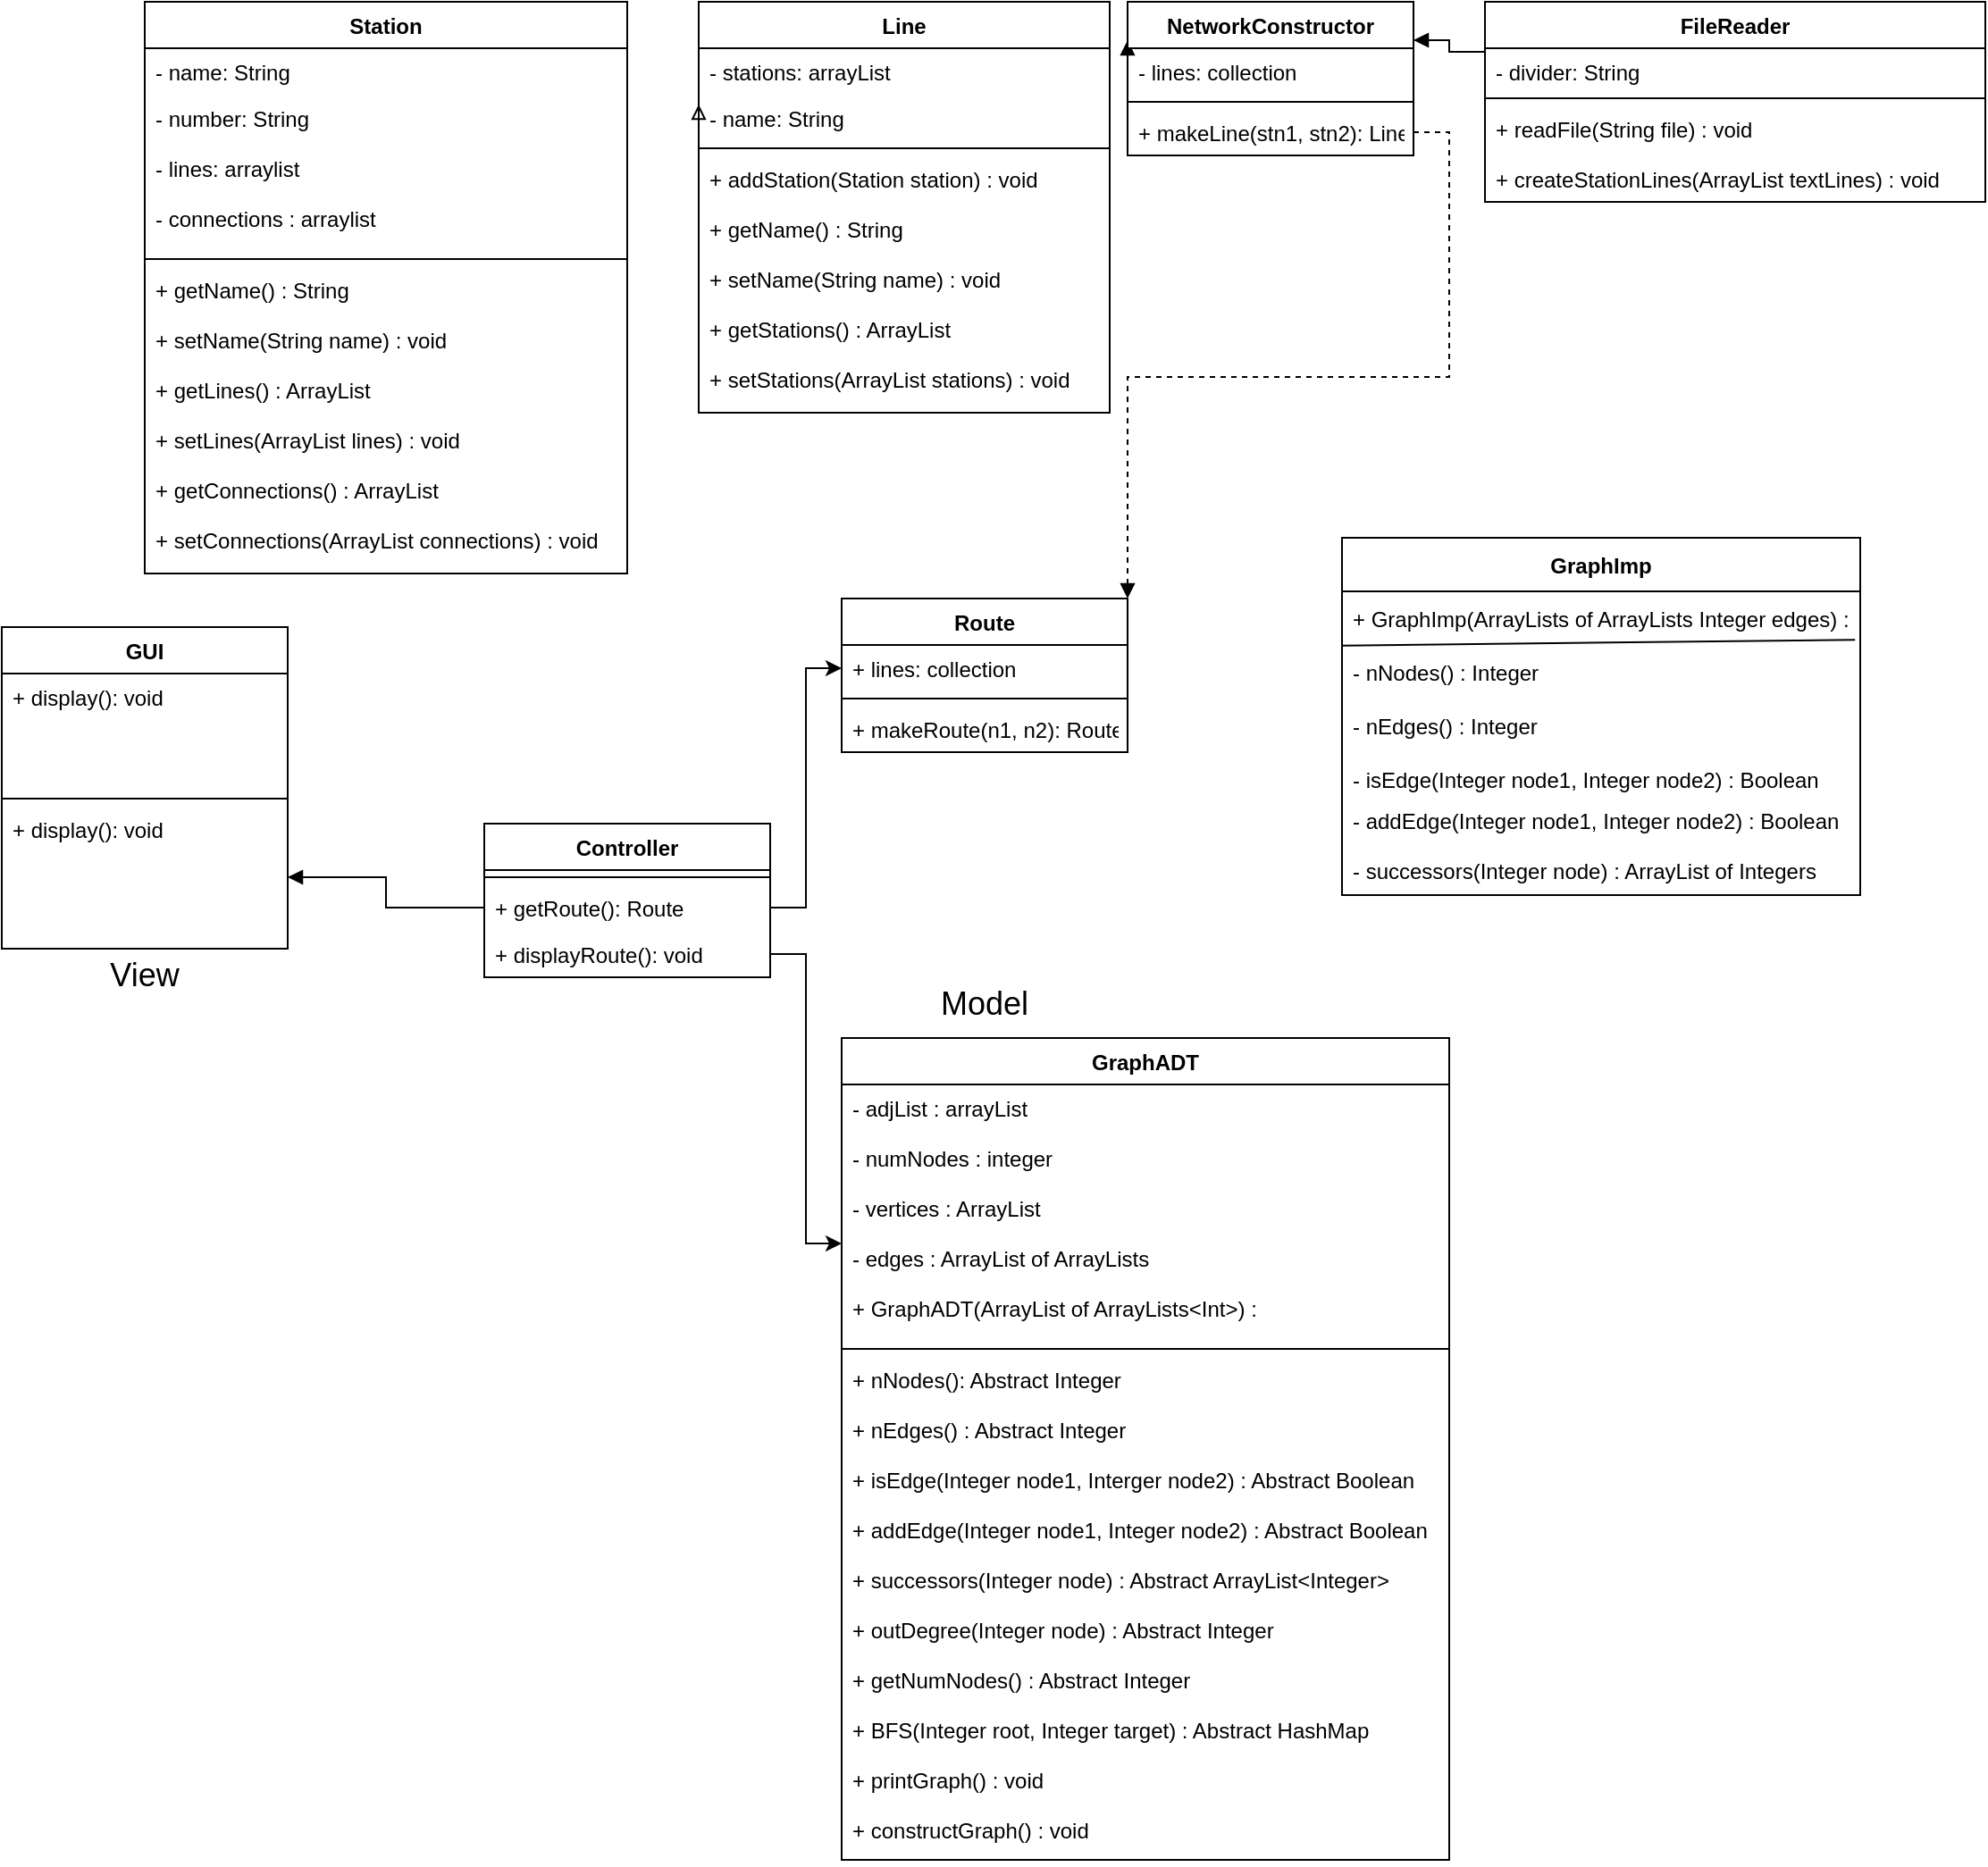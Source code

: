 <mxfile version="17.4.0" type="device"><diagram id="C5RBs43oDa-KdzZeNtuy" name="Page-1"><mxGraphModel dx="1500" dy="886" grid="1" gridSize="10" guides="1" tooltips="1" connect="1" arrows="1" fold="1" page="1" pageScale="1" pageWidth="1169" pageHeight="827" math="0" shadow="0"><root><mxCell id="WIyWlLk6GJQsqaUBKTNV-0"/><mxCell id="WIyWlLk6GJQsqaUBKTNV-1" parent="WIyWlLk6GJQsqaUBKTNV-0"/><mxCell id="d4bA_3LdtxZwn2nJjYxy-1" value="&lt;font style=&quot;font-size: 18px&quot;&gt;Model&lt;/font&gt;" style="text;html=1;strokeColor=none;fillColor=none;align=center;verticalAlign=middle;whiteSpace=wrap;rounded=0;" parent="WIyWlLk6GJQsqaUBKTNV-1" vertex="1"><mxGeometry x="545" y="626" width="90" height="30" as="geometry"/></mxCell><mxCell id="d4bA_3LdtxZwn2nJjYxy-5" value="View" style="text;html=1;strokeColor=none;fillColor=none;align=center;verticalAlign=middle;whiteSpace=wrap;rounded=0;fontSize=18;" parent="WIyWlLk6GJQsqaUBKTNV-1" vertex="1"><mxGeometry x="90" y="610" width="60" height="30" as="geometry"/></mxCell><mxCell id="UGkL1hKPr2OhzsShZ1yK-84" style="edgeStyle=orthogonalEdgeStyle;rounded=0;orthogonalLoop=1;jettySize=auto;html=1;exitX=1;exitY=0.25;exitDx=0;exitDy=0;entryX=0;entryY=0.25;entryDx=0;entryDy=0;endArrow=block;endFill=0;strokeColor=#000000;" parent="WIyWlLk6GJQsqaUBKTNV-1" target="UGkL1hKPr2OhzsShZ1yK-24" edge="1"><mxGeometry relative="1" as="geometry"><mxPoint x="430" y="157.5" as="sourcePoint"/></mxGeometry></mxCell><mxCell id="UGkL1hKPr2OhzsShZ1yK-12" value="Station" style="swimlane;fontStyle=1;align=center;verticalAlign=top;childLayout=stackLayout;horizontal=1;startSize=26;horizontalStack=0;resizeParent=1;resizeParentMax=0;resizeLast=0;collapsible=1;marginBottom=0;" parent="WIyWlLk6GJQsqaUBKTNV-1" vertex="1"><mxGeometry x="120" y="80" width="270" height="320" as="geometry"/></mxCell><mxCell id="UGkL1hKPr2OhzsShZ1yK-80" value="- name: String" style="text;strokeColor=none;fillColor=none;align=left;verticalAlign=top;spacingLeft=4;spacingRight=4;overflow=hidden;rotatable=0;points=[[0,0.5],[1,0.5]];portConstraint=eastwest;" parent="UGkL1hKPr2OhzsShZ1yK-12" vertex="1"><mxGeometry y="26" width="270" height="26" as="geometry"/></mxCell><mxCell id="UGkL1hKPr2OhzsShZ1yK-13" value="- number: String&#xA;&#xA;- lines: arraylist&#xA;&#xA;- connections : arraylist&#xA;" style="text;strokeColor=none;fillColor=none;align=left;verticalAlign=top;spacingLeft=4;spacingRight=4;overflow=hidden;rotatable=0;points=[[0,0.5],[1,0.5]];portConstraint=eastwest;" parent="UGkL1hKPr2OhzsShZ1yK-12" vertex="1"><mxGeometry y="52" width="270" height="88" as="geometry"/></mxCell><mxCell id="UGkL1hKPr2OhzsShZ1yK-14" value="" style="line;strokeWidth=1;fillColor=none;align=left;verticalAlign=middle;spacingTop=-1;spacingLeft=3;spacingRight=3;rotatable=0;labelPosition=right;points=[];portConstraint=eastwest;" parent="UGkL1hKPr2OhzsShZ1yK-12" vertex="1"><mxGeometry y="140" width="270" height="8" as="geometry"/></mxCell><mxCell id="7dVjgojM8TP8Tgaz7QeK-10" value="+ getName() : String&#xA;&#xA;+ setName(String name) : void&#xA;&#xA;+ getLines() : ArrayList &#xA;&#xA;+ setLines(ArrayList lines) : void&#xA;&#xA;+ getConnections() : ArrayList&#xA;&#xA;+ setConnections(ArrayList connections) : void&#xA;" style="text;strokeColor=none;fillColor=none;align=left;verticalAlign=top;spacingLeft=4;spacingRight=4;overflow=hidden;rotatable=0;points=[[0,0.5],[1,0.5]];portConstraint=eastwest;" parent="UGkL1hKPr2OhzsShZ1yK-12" vertex="1"><mxGeometry y="148" width="270" height="172" as="geometry"/></mxCell><mxCell id="UGkL1hKPr2OhzsShZ1yK-86" style="edgeStyle=orthogonalEdgeStyle;rounded=0;orthogonalLoop=1;jettySize=auto;html=1;exitX=0;exitY=0.25;exitDx=0;exitDy=0;entryX=1;entryY=0.25;entryDx=0;entryDy=0;endArrow=block;endFill=1;strokeColor=#000000;" parent="WIyWlLk6GJQsqaUBKTNV-1" source="UGkL1hKPr2OhzsShZ1yK-20" target="UGkL1hKPr2OhzsShZ1yK-69" edge="1"><mxGeometry relative="1" as="geometry"/></mxCell><mxCell id="UGkL1hKPr2OhzsShZ1yK-20" value="FileReader" style="swimlane;fontStyle=1;align=center;verticalAlign=top;childLayout=stackLayout;horizontal=1;startSize=26;horizontalStack=0;resizeParent=1;resizeParentMax=0;resizeLast=0;collapsible=1;marginBottom=0;" parent="WIyWlLk6GJQsqaUBKTNV-1" vertex="1"><mxGeometry x="870" y="80" width="280" height="112" as="geometry"/></mxCell><mxCell id="UGkL1hKPr2OhzsShZ1yK-50" value="- divider: String&#xA;&#xA;" style="text;strokeColor=none;fillColor=none;align=left;verticalAlign=top;spacingLeft=4;spacingRight=4;overflow=hidden;rotatable=0;points=[[0,0.5],[1,0.5]];portConstraint=eastwest;" parent="UGkL1hKPr2OhzsShZ1yK-20" vertex="1"><mxGeometry y="26" width="280" height="24" as="geometry"/></mxCell><mxCell id="UGkL1hKPr2OhzsShZ1yK-22" value="" style="line;strokeWidth=1;fillColor=none;align=left;verticalAlign=middle;spacingTop=-1;spacingLeft=3;spacingRight=3;rotatable=0;labelPosition=right;points=[];portConstraint=eastwest;" parent="UGkL1hKPr2OhzsShZ1yK-20" vertex="1"><mxGeometry y="50" width="280" height="8" as="geometry"/></mxCell><mxCell id="7dVjgojM8TP8Tgaz7QeK-14" value="+ readFile(String file) : void&#xA;&#xA;+ createStationLines(ArrayList textLines) : void &#xA;" style="text;strokeColor=none;fillColor=none;align=left;verticalAlign=top;spacingLeft=4;spacingRight=4;overflow=hidden;rotatable=0;points=[[0,0.5],[1,0.5]];portConstraint=eastwest;" parent="UGkL1hKPr2OhzsShZ1yK-20" vertex="1"><mxGeometry y="58" width="280" height="54" as="geometry"/></mxCell><mxCell id="UGkL1hKPr2OhzsShZ1yK-83" style="edgeStyle=orthogonalEdgeStyle;rounded=0;orthogonalLoop=1;jettySize=auto;html=1;exitX=1;exitY=0.25;exitDx=0;exitDy=0;entryX=0;entryY=0.25;entryDx=0;entryDy=0;dashed=1;endArrow=block;endFill=1;strokeColor=#000000;" parent="WIyWlLk6GJQsqaUBKTNV-1" target="UGkL1hKPr2OhzsShZ1yK-69" edge="1"><mxGeometry relative="1" as="geometry"><mxPoint x="670" y="108.0" as="sourcePoint"/></mxGeometry></mxCell><mxCell id="UGkL1hKPr2OhzsShZ1yK-24" value="Line" style="swimlane;fontStyle=1;align=center;verticalAlign=top;childLayout=stackLayout;horizontal=1;startSize=26;horizontalStack=0;resizeParent=1;resizeParentMax=0;resizeLast=0;collapsible=1;marginBottom=0;" parent="WIyWlLk6GJQsqaUBKTNV-1" vertex="1"><mxGeometry x="430" y="80" width="230" height="230" as="geometry"/></mxCell><mxCell id="UGkL1hKPr2OhzsShZ1yK-25" value="- stations: arrayList" style="text;strokeColor=none;fillColor=none;align=left;verticalAlign=top;spacingLeft=4;spacingRight=4;overflow=hidden;rotatable=0;points=[[0,0.5],[1,0.5]];portConstraint=eastwest;" parent="UGkL1hKPr2OhzsShZ1yK-24" vertex="1"><mxGeometry y="26" width="230" height="26" as="geometry"/></mxCell><mxCell id="UGkL1hKPr2OhzsShZ1yK-51" value="- name: String" style="text;strokeColor=none;fillColor=none;align=left;verticalAlign=top;spacingLeft=4;spacingRight=4;overflow=hidden;rotatable=0;points=[[0,0.5],[1,0.5]];portConstraint=eastwest;" parent="UGkL1hKPr2OhzsShZ1yK-24" vertex="1"><mxGeometry y="52" width="230" height="26" as="geometry"/></mxCell><mxCell id="UGkL1hKPr2OhzsShZ1yK-26" value="" style="line;strokeWidth=1;fillColor=none;align=left;verticalAlign=middle;spacingTop=-1;spacingLeft=3;spacingRight=3;rotatable=0;labelPosition=right;points=[];portConstraint=eastwest;" parent="UGkL1hKPr2OhzsShZ1yK-24" vertex="1"><mxGeometry y="78" width="230" height="8" as="geometry"/></mxCell><mxCell id="7dVjgojM8TP8Tgaz7QeK-12" value="+ addStation(Station station) : void&#xA;&#xA;+ getName() : String&#xA;&#xA;+ setName(String name) : void&#xA;&#xA;+ getStations() : ArrayList&#xA;&#xA;+ setStations(ArrayList stations) : void&#xA;" style="text;strokeColor=none;fillColor=none;align=left;verticalAlign=top;spacingLeft=4;spacingRight=4;overflow=hidden;rotatable=0;points=[[0,0.5],[1,0.5]];portConstraint=eastwest;" parent="UGkL1hKPr2OhzsShZ1yK-24" vertex="1"><mxGeometry y="86" width="230" height="144" as="geometry"/></mxCell><mxCell id="UGkL1hKPr2OhzsShZ1yK-82" style="edgeStyle=orthogonalEdgeStyle;rounded=0;orthogonalLoop=1;jettySize=auto;html=1;exitX=0;exitY=0.25;exitDx=0;exitDy=0;entryX=1.006;entryY=0.151;entryDx=0;entryDy=0;entryPerimeter=0;dashed=1;endArrow=open;endFill=0;strokeColor=none;" parent="WIyWlLk6GJQsqaUBKTNV-1" source="UGkL1hKPr2OhzsShZ1yK-28" target="UGkL1hKPr2OhzsShZ1yK-32" edge="1"><mxGeometry relative="1" as="geometry"/></mxCell><mxCell id="UGkL1hKPr2OhzsShZ1yK-28" value="GraphADT" style="swimlane;fontStyle=1;align=center;verticalAlign=top;childLayout=stackLayout;horizontal=1;startSize=26;horizontalStack=0;resizeParent=1;resizeParentMax=0;resizeLast=0;collapsible=1;marginBottom=0;" parent="WIyWlLk6GJQsqaUBKTNV-1" vertex="1"><mxGeometry x="510" y="660" width="340" height="460" as="geometry"/></mxCell><mxCell id="7dVjgojM8TP8Tgaz7QeK-16" value="- adjList : arrayList&#xA;&#xA;- numNodes : integer&#xA;&#xA;- vertices : ArrayList&#xA;&#xA;- edges : ArrayList of ArrayLists&#xA;&#xA;+ GraphADT(ArrayList of ArrayLists&lt;Int&gt;) : &#xA;" style="text;strokeColor=none;fillColor=none;align=left;verticalAlign=top;spacingLeft=4;spacingRight=4;overflow=hidden;rotatable=0;points=[[0,0.5],[1,0.5]];portConstraint=eastwest;" parent="UGkL1hKPr2OhzsShZ1yK-28" vertex="1"><mxGeometry y="26" width="340" height="144" as="geometry"/></mxCell><mxCell id="UGkL1hKPr2OhzsShZ1yK-30" value="" style="line;strokeWidth=1;fillColor=none;align=left;verticalAlign=middle;spacingTop=-1;spacingLeft=3;spacingRight=3;rotatable=0;labelPosition=right;points=[];portConstraint=eastwest;" parent="UGkL1hKPr2OhzsShZ1yK-28" vertex="1"><mxGeometry y="170" width="340" height="8" as="geometry"/></mxCell><mxCell id="UGkL1hKPr2OhzsShZ1yK-31" value="+ nNodes(): Abstract Integer&#xA;&#xA;+ nEdges() : Abstract Integer&#xA;&#xA;+ isEdge(Integer node1, Interger node2) : Abstract Boolean&#xA;&#xA;+ addEdge(Integer node1, Integer node2) : Abstract Boolean&#xA;&#xA;+ successors(Integer node) : Abstract ArrayList&lt;Integer&gt;&#xA;&#xA;+ outDegree(Integer node) : Abstract Integer&#xA;&#xA;+ getNumNodes() : Abstract Integer&#xA;&#xA;+ BFS(Integer root, Integer target) : Abstract HashMap&#xA;&#xA;+ printGraph() : void&#xA;&#xA;+ constructGraph() : void  &#xA;" style="text;strokeColor=none;fillColor=none;align=left;verticalAlign=top;spacingLeft=4;spacingRight=4;overflow=hidden;rotatable=0;points=[[0,0.5],[1,0.5]];portConstraint=eastwest;" parent="UGkL1hKPr2OhzsShZ1yK-28" vertex="1"><mxGeometry y="178" width="340" height="282" as="geometry"/></mxCell><mxCell id="UGkL1hKPr2OhzsShZ1yK-32" value="Route" style="swimlane;fontStyle=1;align=center;verticalAlign=top;childLayout=stackLayout;horizontal=1;startSize=26;horizontalStack=0;resizeParent=1;resizeParentMax=0;resizeLast=0;collapsible=1;marginBottom=0;" parent="WIyWlLk6GJQsqaUBKTNV-1" vertex="1"><mxGeometry x="510" y="414" width="160" height="86" as="geometry"/></mxCell><mxCell id="UGkL1hKPr2OhzsShZ1yK-29" value="+ lines: collection" style="text;strokeColor=none;fillColor=none;align=left;verticalAlign=top;spacingLeft=4;spacingRight=4;overflow=hidden;rotatable=0;points=[[0,0.5],[1,0.5]];portConstraint=eastwest;" parent="UGkL1hKPr2OhzsShZ1yK-32" vertex="1"><mxGeometry y="26" width="160" height="26" as="geometry"/></mxCell><mxCell id="UGkL1hKPr2OhzsShZ1yK-34" value="" style="line;strokeWidth=1;fillColor=none;align=left;verticalAlign=middle;spacingTop=-1;spacingLeft=3;spacingRight=3;rotatable=0;labelPosition=right;points=[];portConstraint=eastwest;" parent="UGkL1hKPr2OhzsShZ1yK-32" vertex="1"><mxGeometry y="52" width="160" height="8" as="geometry"/></mxCell><mxCell id="UGkL1hKPr2OhzsShZ1yK-35" value="+ makeRoute(n1, n2): Route" style="text;strokeColor=none;fillColor=none;align=left;verticalAlign=top;spacingLeft=4;spacingRight=4;overflow=hidden;rotatable=0;points=[[0,0.5],[1,0.5]];portConstraint=eastwest;" parent="UGkL1hKPr2OhzsShZ1yK-32" vertex="1"><mxGeometry y="60" width="160" height="26" as="geometry"/></mxCell><mxCell id="UGkL1hKPr2OhzsShZ1yK-36" value="Controller" style="swimlane;fontStyle=1;align=center;verticalAlign=top;childLayout=stackLayout;horizontal=1;startSize=26;horizontalStack=0;resizeParent=1;resizeParentMax=0;resizeLast=0;collapsible=1;marginBottom=0;" parent="WIyWlLk6GJQsqaUBKTNV-1" vertex="1"><mxGeometry x="310" y="540" width="160" height="86" as="geometry"/></mxCell><mxCell id="UGkL1hKPr2OhzsShZ1yK-38" value="" style="line;strokeWidth=1;fillColor=none;align=left;verticalAlign=middle;spacingTop=-1;spacingLeft=3;spacingRight=3;rotatable=0;labelPosition=right;points=[];portConstraint=eastwest;" parent="UGkL1hKPr2OhzsShZ1yK-36" vertex="1"><mxGeometry y="26" width="160" height="8" as="geometry"/></mxCell><mxCell id="UGkL1hKPr2OhzsShZ1yK-39" value="+ getRoute(): Route" style="text;strokeColor=none;fillColor=none;align=left;verticalAlign=top;spacingLeft=4;spacingRight=4;overflow=hidden;rotatable=0;points=[[0,0.5],[1,0.5]];portConstraint=eastwest;" parent="UGkL1hKPr2OhzsShZ1yK-36" vertex="1"><mxGeometry y="34" width="160" height="26" as="geometry"/></mxCell><mxCell id="UGkL1hKPr2OhzsShZ1yK-52" value="+ displayRoute(): void" style="text;strokeColor=none;fillColor=none;align=left;verticalAlign=top;spacingLeft=4;spacingRight=4;overflow=hidden;rotatable=0;points=[[0,0.5],[1,0.5]];portConstraint=eastwest;" parent="UGkL1hKPr2OhzsShZ1yK-36" vertex="1"><mxGeometry y="60" width="160" height="26" as="geometry"/></mxCell><mxCell id="UGkL1hKPr2OhzsShZ1yK-40" value="GUI" style="swimlane;fontStyle=1;align=center;verticalAlign=top;childLayout=stackLayout;horizontal=1;startSize=26;horizontalStack=0;resizeParent=1;resizeParentMax=0;resizeLast=0;collapsible=1;marginBottom=0;" parent="WIyWlLk6GJQsqaUBKTNV-1" vertex="1"><mxGeometry x="40" y="430" width="160" height="180" as="geometry"/></mxCell><mxCell id="7dVjgojM8TP8Tgaz7QeK-15" value="+ display(): void" style="text;strokeColor=none;fillColor=none;align=left;verticalAlign=top;spacingLeft=4;spacingRight=4;overflow=hidden;rotatable=0;points=[[0,0.5],[1,0.5]];portConstraint=eastwest;" parent="UGkL1hKPr2OhzsShZ1yK-40" vertex="1"><mxGeometry y="26" width="160" height="66" as="geometry"/></mxCell><mxCell id="UGkL1hKPr2OhzsShZ1yK-42" value="" style="line;strokeWidth=1;fillColor=none;align=left;verticalAlign=middle;spacingTop=-1;spacingLeft=3;spacingRight=3;rotatable=0;labelPosition=right;points=[];portConstraint=eastwest;" parent="UGkL1hKPr2OhzsShZ1yK-40" vertex="1"><mxGeometry y="92" width="160" height="8" as="geometry"/></mxCell><mxCell id="UGkL1hKPr2OhzsShZ1yK-43" value="+ display(): void" style="text;strokeColor=none;fillColor=none;align=left;verticalAlign=top;spacingLeft=4;spacingRight=4;overflow=hidden;rotatable=0;points=[[0,0.5],[1,0.5]];portConstraint=eastwest;" parent="UGkL1hKPr2OhzsShZ1yK-40" vertex="1"><mxGeometry y="100" width="160" height="80" as="geometry"/></mxCell><mxCell id="UGkL1hKPr2OhzsShZ1yK-69" value="NetworkConstructor" style="swimlane;fontStyle=1;align=center;verticalAlign=top;childLayout=stackLayout;horizontal=1;startSize=26;horizontalStack=0;resizeParent=1;resizeParentMax=0;resizeLast=0;collapsible=1;marginBottom=0;" parent="WIyWlLk6GJQsqaUBKTNV-1" vertex="1"><mxGeometry x="670" y="80" width="160" height="86" as="geometry"/></mxCell><mxCell id="UGkL1hKPr2OhzsShZ1yK-71" value="- lines: collection" style="text;strokeColor=none;fillColor=none;align=left;verticalAlign=top;spacingLeft=4;spacingRight=4;overflow=hidden;rotatable=0;points=[[0,0.5],[1,0.5]];portConstraint=eastwest;" parent="UGkL1hKPr2OhzsShZ1yK-69" vertex="1"><mxGeometry y="26" width="160" height="26" as="geometry"/></mxCell><mxCell id="UGkL1hKPr2OhzsShZ1yK-73" value="" style="line;strokeWidth=1;fillColor=none;align=left;verticalAlign=middle;spacingTop=-1;spacingLeft=3;spacingRight=3;rotatable=0;labelPosition=right;points=[];portConstraint=eastwest;" parent="UGkL1hKPr2OhzsShZ1yK-69" vertex="1"><mxGeometry y="52" width="160" height="8" as="geometry"/></mxCell><mxCell id="UGkL1hKPr2OhzsShZ1yK-27" value="+ makeLine(stn1, stn2): Line" style="text;strokeColor=none;fillColor=none;align=left;verticalAlign=top;spacingLeft=4;spacingRight=4;overflow=hidden;rotatable=0;points=[[0,0.5],[1,0.5]];portConstraint=eastwest;" parent="UGkL1hKPr2OhzsShZ1yK-69" vertex="1"><mxGeometry y="60" width="160" height="26" as="geometry"/></mxCell><mxCell id="UGkL1hKPr2OhzsShZ1yK-88" style="edgeStyle=orthogonalEdgeStyle;rounded=0;orthogonalLoop=1;jettySize=auto;html=1;exitX=1;exitY=0.5;exitDx=0;exitDy=0;entryX=1;entryY=0;entryDx=0;entryDy=0;endArrow=block;endFill=1;strokeColor=#000000;dashed=1;" parent="WIyWlLk6GJQsqaUBKTNV-1" source="UGkL1hKPr2OhzsShZ1yK-27" target="UGkL1hKPr2OhzsShZ1yK-32" edge="1"><mxGeometry relative="1" as="geometry"><Array as="points"><mxPoint x="850" y="153"/><mxPoint x="850" y="290"/><mxPoint x="670" y="290"/></Array></mxGeometry></mxCell><mxCell id="UGkL1hKPr2OhzsShZ1yK-90" style="edgeStyle=orthogonalEdgeStyle;rounded=0;orthogonalLoop=1;jettySize=auto;html=1;exitX=0;exitY=0.5;exitDx=0;exitDy=0;entryX=1;entryY=0.5;entryDx=0;entryDy=0;endArrow=block;endFill=1;strokeColor=#000000;" parent="WIyWlLk6GJQsqaUBKTNV-1" source="UGkL1hKPr2OhzsShZ1yK-39" target="UGkL1hKPr2OhzsShZ1yK-43" edge="1"><mxGeometry relative="1" as="geometry"/></mxCell><mxCell id="VZBcfxxsA_uLWXlrPZaR-0" style="edgeStyle=orthogonalEdgeStyle;rounded=0;orthogonalLoop=1;jettySize=auto;html=1;exitX=1;exitY=0.5;exitDx=0;exitDy=0;entryX=0;entryY=0.25;entryDx=0;entryDy=0;" parent="WIyWlLk6GJQsqaUBKTNV-1" source="UGkL1hKPr2OhzsShZ1yK-52" target="UGkL1hKPr2OhzsShZ1yK-28" edge="1"><mxGeometry relative="1" as="geometry"/></mxCell><mxCell id="VZBcfxxsA_uLWXlrPZaR-1" style="edgeStyle=orthogonalEdgeStyle;rounded=0;orthogonalLoop=1;jettySize=auto;html=1;exitX=1;exitY=0.5;exitDx=0;exitDy=0;entryX=0;entryY=0.5;entryDx=0;entryDy=0;" parent="WIyWlLk6GJQsqaUBKTNV-1" source="UGkL1hKPr2OhzsShZ1yK-39" target="UGkL1hKPr2OhzsShZ1yK-29" edge="1"><mxGeometry relative="1" as="geometry"/></mxCell><mxCell id="7dVjgojM8TP8Tgaz7QeK-17" value="GraphImp" style="swimlane;fontStyle=1;childLayout=stackLayout;horizontal=1;startSize=30;horizontalStack=0;resizeParent=1;resizeParentMax=0;resizeLast=0;collapsible=1;marginBottom=0;" parent="WIyWlLk6GJQsqaUBKTNV-1" vertex="1"><mxGeometry x="790" y="380" width="290" height="200" as="geometry"/></mxCell><mxCell id="7dVjgojM8TP8Tgaz7QeK-18" value="+ GraphImp(ArrayLists of ArrayLists Integer edges) :  " style="text;strokeColor=none;fillColor=none;align=left;verticalAlign=middle;spacingLeft=4;spacingRight=4;overflow=hidden;points=[[0,0.5],[1,0.5]];portConstraint=eastwest;rotatable=0;" parent="7dVjgojM8TP8Tgaz7QeK-17" vertex="1"><mxGeometry y="30" width="290" height="30" as="geometry"/></mxCell><mxCell id="7dVjgojM8TP8Tgaz7QeK-19" value="- nNodes() : Integer" style="text;strokeColor=none;fillColor=none;align=left;verticalAlign=middle;spacingLeft=4;spacingRight=4;overflow=hidden;points=[[0,0.5],[1,0.5]];portConstraint=eastwest;rotatable=0;" parent="7dVjgojM8TP8Tgaz7QeK-17" vertex="1"><mxGeometry y="60" width="290" height="30" as="geometry"/></mxCell><mxCell id="7dVjgojM8TP8Tgaz7QeK-21" value="- nEdges() : Integer" style="text;strokeColor=none;fillColor=none;align=left;verticalAlign=middle;spacingLeft=4;spacingRight=4;overflow=hidden;points=[[0,0.5],[1,0.5]];portConstraint=eastwest;rotatable=0;" parent="7dVjgojM8TP8Tgaz7QeK-17" vertex="1"><mxGeometry y="90" width="290" height="30" as="geometry"/></mxCell><mxCell id="7dVjgojM8TP8Tgaz7QeK-20" value="- isEdge(Integer node1, Integer node2) : Boolean" style="text;strokeColor=none;fillColor=none;align=left;verticalAlign=middle;spacingLeft=4;spacingRight=4;overflow=hidden;points=[[0,0.5],[1,0.5]];portConstraint=eastwest;rotatable=0;" parent="7dVjgojM8TP8Tgaz7QeK-17" vertex="1"><mxGeometry y="120" width="290" height="30" as="geometry"/></mxCell><mxCell id="7dVjgojM8TP8Tgaz7QeK-22" value="- addEdge(Integer node1, Integer node2) : Boolean&#xA;&#xA;- successors(Integer node) : ArrayList of Integers&#xA;" style="text;strokeColor=none;fillColor=none;align=left;verticalAlign=middle;spacingLeft=4;spacingRight=4;overflow=hidden;points=[[0,0.5],[1,0.5]];portConstraint=eastwest;rotatable=0;" parent="7dVjgojM8TP8Tgaz7QeK-17" vertex="1"><mxGeometry y="150" width="290" height="50" as="geometry"/></mxCell><mxCell id="7dVjgojM8TP8Tgaz7QeK-23" value="" style="endArrow=none;html=1;rounded=0;entryX=0.99;entryY=-0.095;entryDx=0;entryDy=0;entryPerimeter=0;exitX=-0.001;exitY=0.011;exitDx=0;exitDy=0;exitPerimeter=0;" parent="7dVjgojM8TP8Tgaz7QeK-17" source="7dVjgojM8TP8Tgaz7QeK-19" target="7dVjgojM8TP8Tgaz7QeK-19" edge="1"><mxGeometry width="50" height="50" relative="1" as="geometry"><mxPoint x="60" y="200" as="sourcePoint"/><mxPoint x="110" y="150" as="targetPoint"/></mxGeometry></mxCell></root></mxGraphModel></diagram></mxfile>